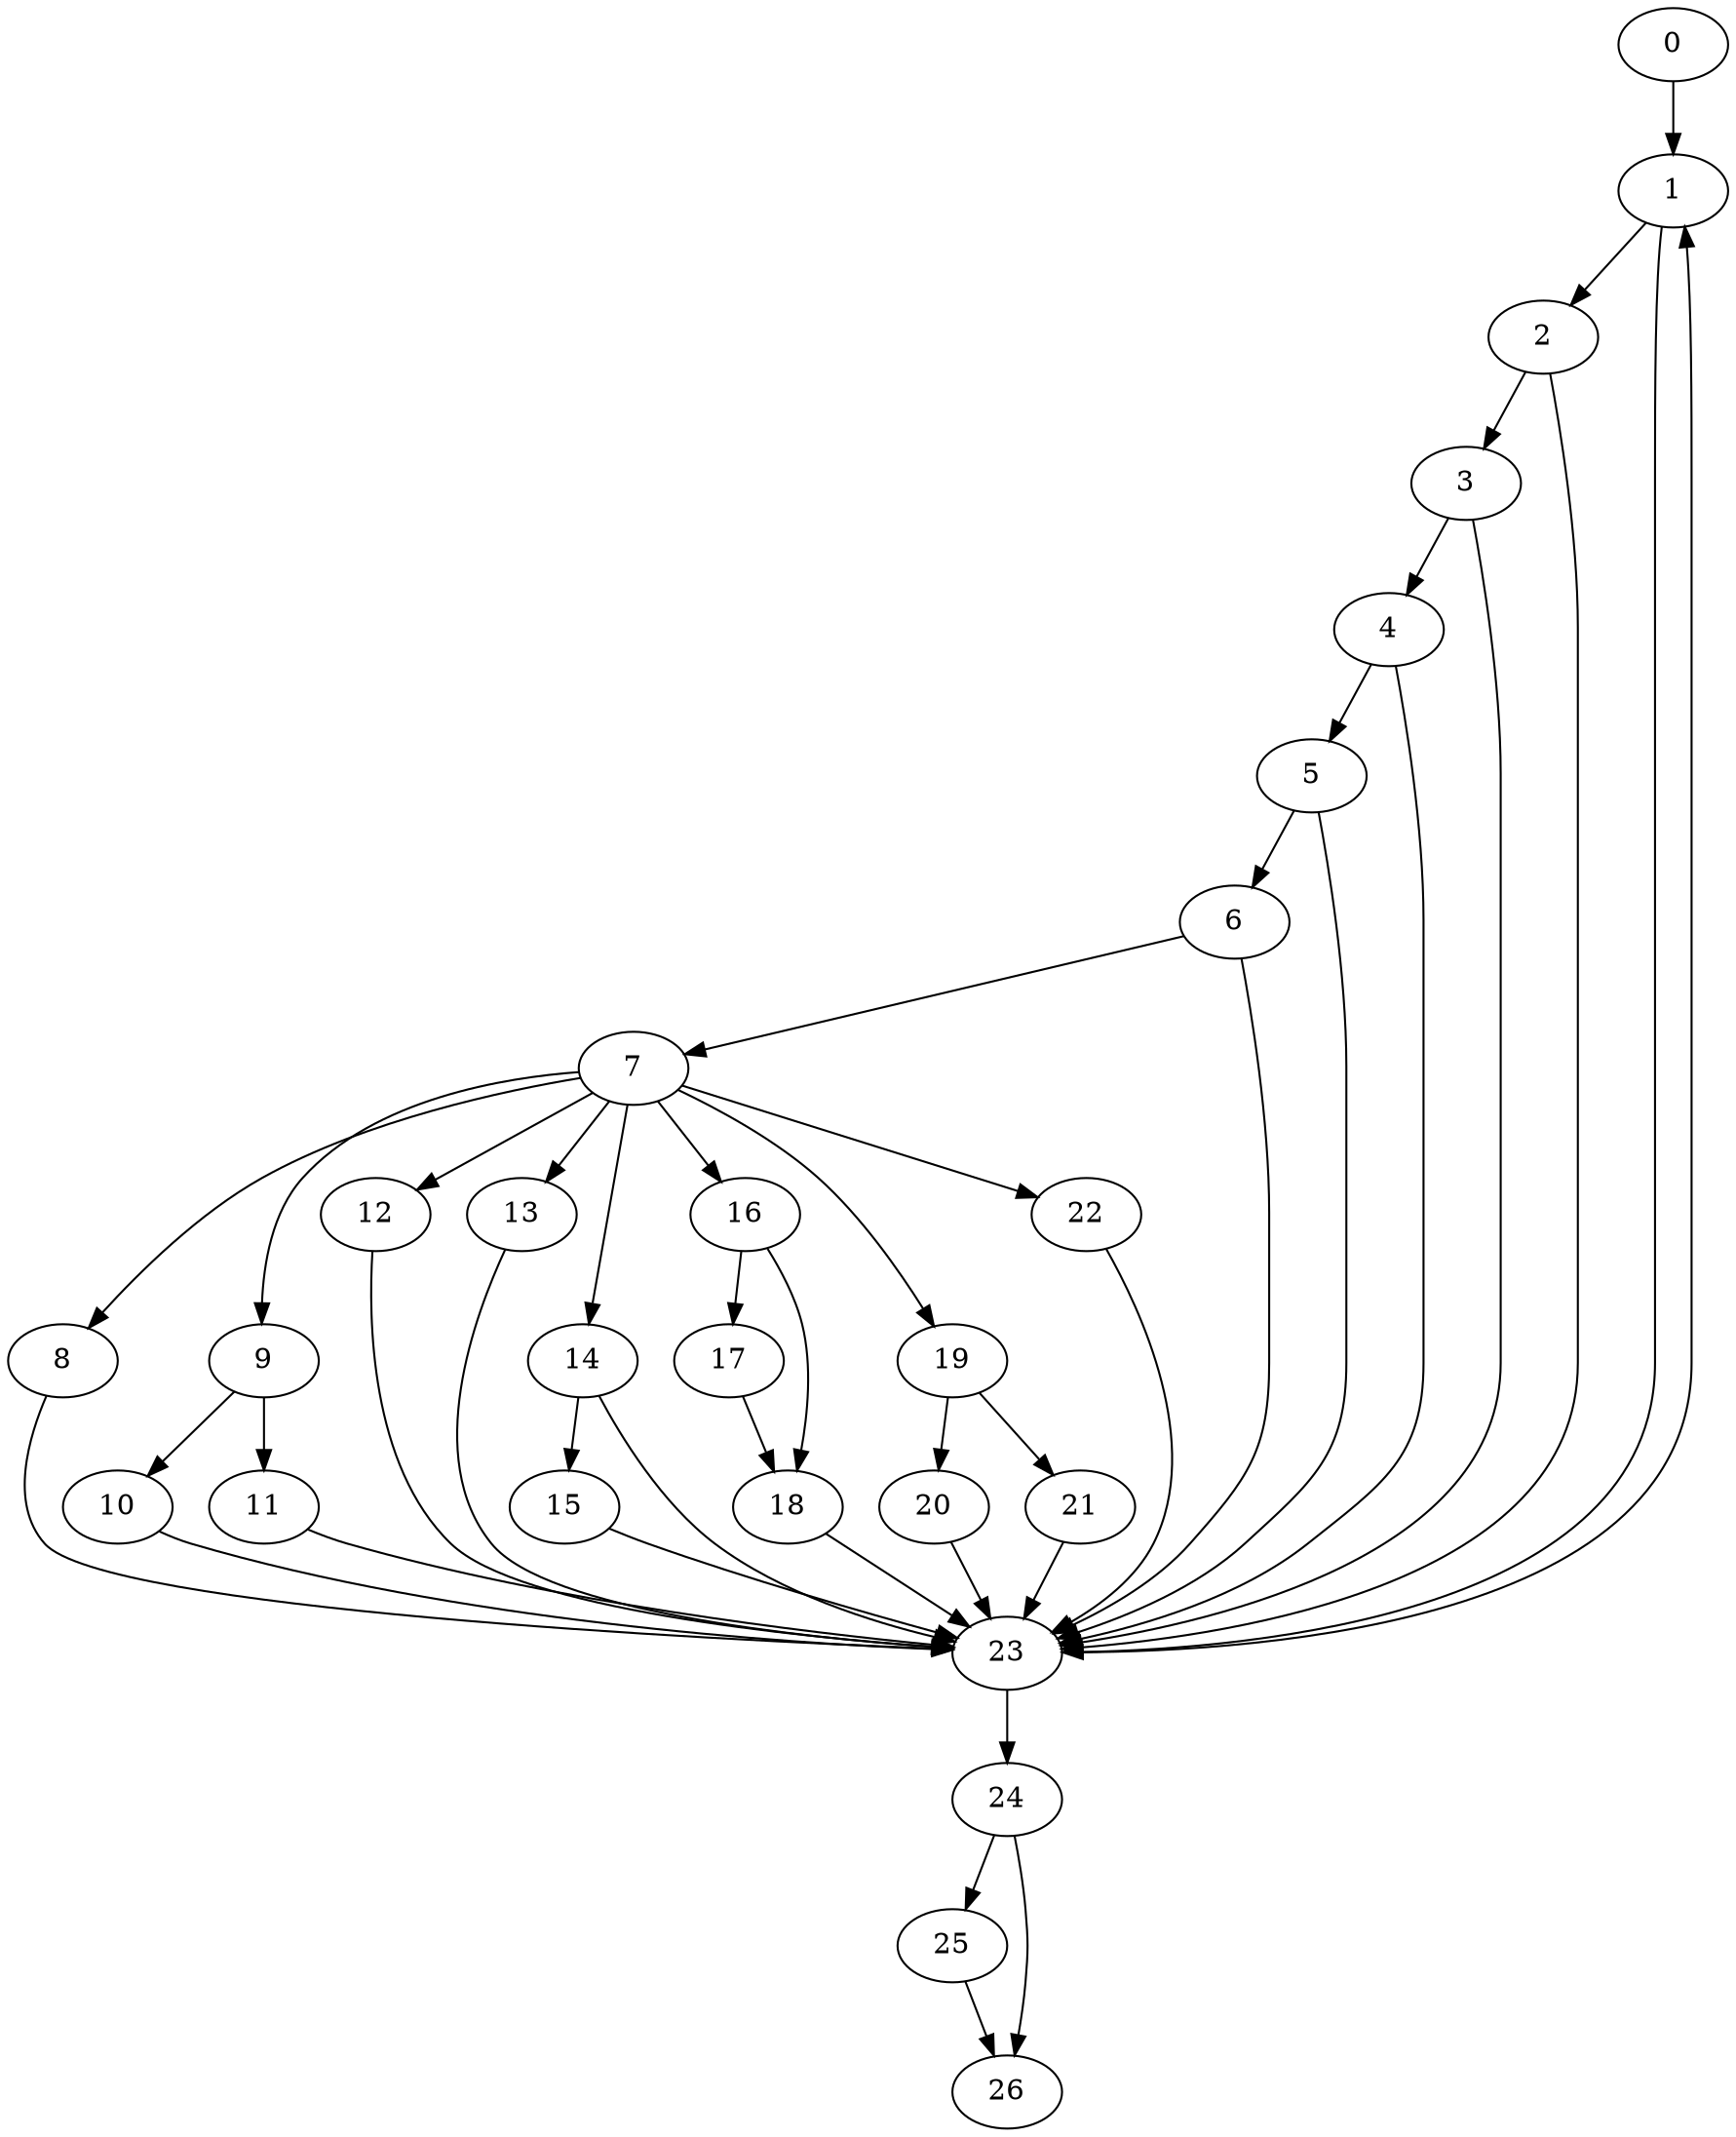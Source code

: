 digraph {
	0
	1
	2
	3
	4
	5
	6
	7
	8
	9
	10
	11
	12
	13
	14
	15
	16
	17
	18
	19
	20
	21
	22
	23
	24
	25
	26
	3 -> 4
	9 -> 11
	19 -> 20
	24 -> 26
	25 -> 26
	2 -> 3
	7 -> 22
	19 -> 21
	4 -> 5
	5 -> 6
	14 -> 15
	16 -> 18
	17 -> 18
	7 -> 19
	7 -> 12
	7 -> 14
	7 -> 16
	3 -> 23
	5 -> 23
	6 -> 23
	11 -> 23
	15 -> 23
	18 -> 23
	4 -> 23
	12 -> 23
	21 -> 23
	22 -> 23
	2 -> 23
	8 -> 23
	10 -> 23
	13 -> 23
	14 -> 23
	20 -> 23
	1 -> 23
	23 -> 24
	9 -> 10
	24 -> 25
	1 -> 2
	6 -> 7
	7 -> 8
	7 -> 9
	16 -> 17
	0 -> 1
	23 -> 1
	7 -> 13
}
